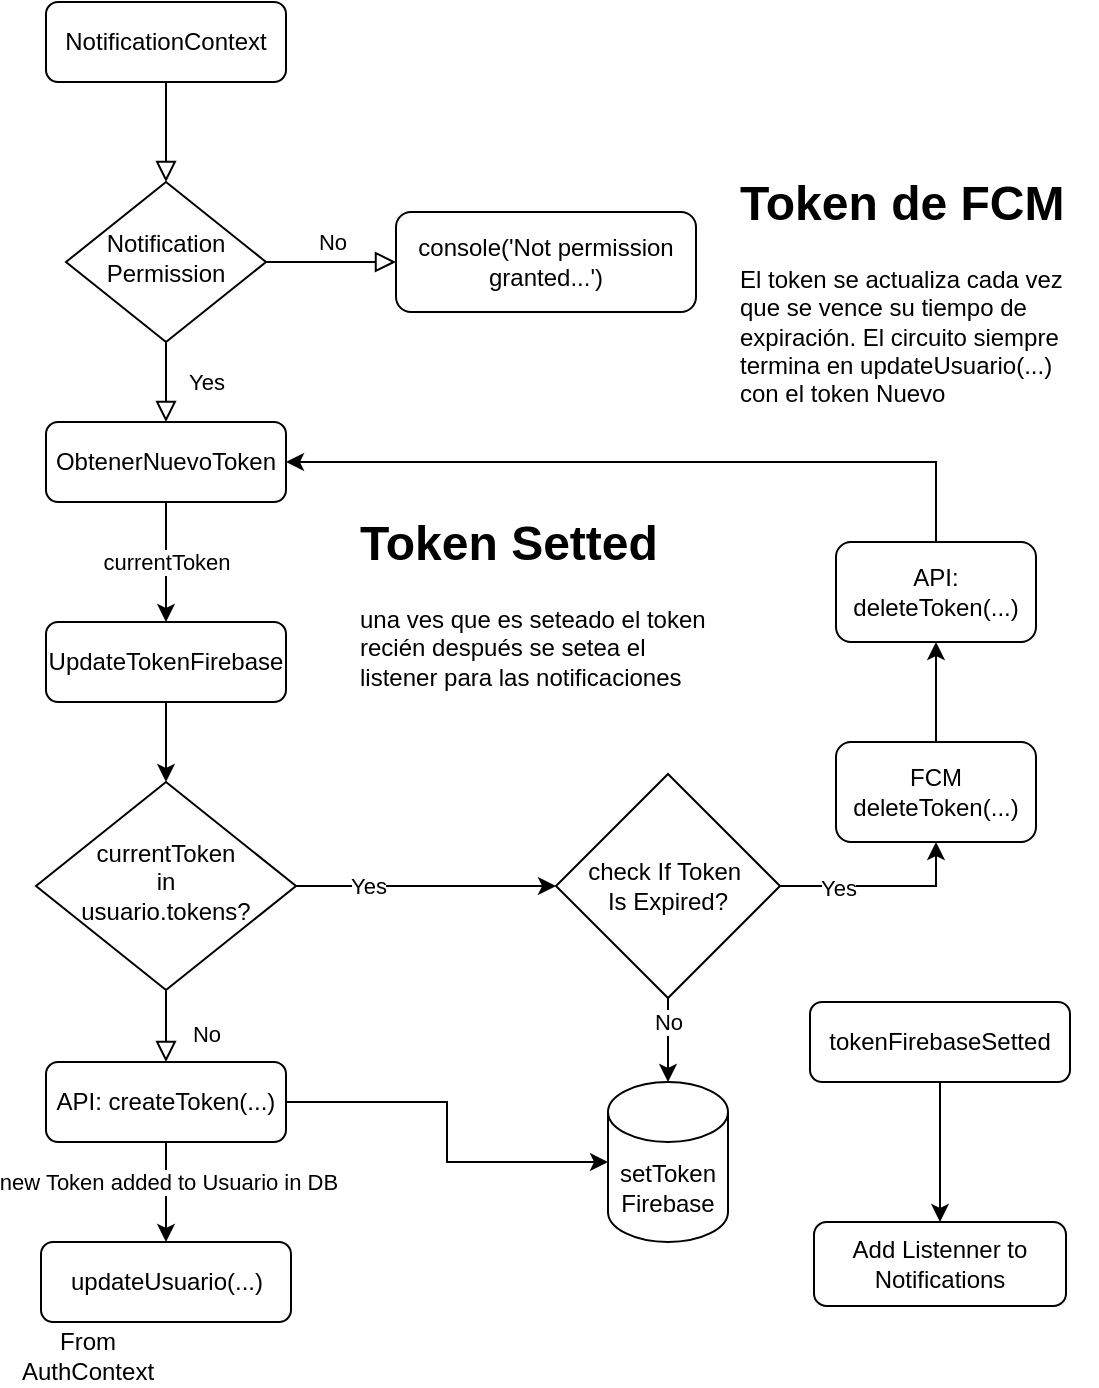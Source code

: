 <mxfile version="26.2.12">
  <diagram id="C5RBs43oDa-KdzZeNtuy" name="Page-1">
    <mxGraphModel dx="788" dy="421" grid="1" gridSize="10" guides="1" tooltips="1" connect="1" arrows="1" fold="1" page="1" pageScale="1" pageWidth="827" pageHeight="1169" math="0" shadow="0">
      <root>
        <mxCell id="WIyWlLk6GJQsqaUBKTNV-0" />
        <mxCell id="WIyWlLk6GJQsqaUBKTNV-1" parent="WIyWlLk6GJQsqaUBKTNV-0" />
        <mxCell id="WIyWlLk6GJQsqaUBKTNV-2" value="" style="rounded=0;html=1;jettySize=auto;orthogonalLoop=1;fontSize=11;endArrow=block;endFill=0;endSize=8;strokeWidth=1;shadow=0;labelBackgroundColor=none;edgeStyle=orthogonalEdgeStyle;" parent="WIyWlLk6GJQsqaUBKTNV-1" source="WIyWlLk6GJQsqaUBKTNV-3" target="WIyWlLk6GJQsqaUBKTNV-6" edge="1">
          <mxGeometry relative="1" as="geometry" />
        </mxCell>
        <mxCell id="WIyWlLk6GJQsqaUBKTNV-3" value="NotificationContext" style="rounded=1;whiteSpace=wrap;html=1;fontSize=12;glass=0;strokeWidth=1;shadow=0;" parent="WIyWlLk6GJQsqaUBKTNV-1" vertex="1">
          <mxGeometry x="45" y="20" width="120" height="40" as="geometry" />
        </mxCell>
        <mxCell id="WIyWlLk6GJQsqaUBKTNV-4" value="Yes" style="rounded=0;html=1;jettySize=auto;orthogonalLoop=1;fontSize=11;endArrow=block;endFill=0;endSize=8;strokeWidth=1;shadow=0;labelBackgroundColor=none;edgeStyle=orthogonalEdgeStyle;entryX=0.5;entryY=0;entryDx=0;entryDy=0;" parent="WIyWlLk6GJQsqaUBKTNV-1" source="WIyWlLk6GJQsqaUBKTNV-6" target="Fsut3es_01sV25xn8ULf-1" edge="1">
          <mxGeometry y="20" relative="1" as="geometry">
            <mxPoint as="offset" />
          </mxGeometry>
        </mxCell>
        <mxCell id="WIyWlLk6GJQsqaUBKTNV-5" value="No" style="edgeStyle=orthogonalEdgeStyle;rounded=0;html=1;jettySize=auto;orthogonalLoop=1;fontSize=11;endArrow=block;endFill=0;endSize=8;strokeWidth=1;shadow=0;labelBackgroundColor=none;" parent="WIyWlLk6GJQsqaUBKTNV-1" source="WIyWlLk6GJQsqaUBKTNV-6" target="WIyWlLk6GJQsqaUBKTNV-7" edge="1">
          <mxGeometry y="10" relative="1" as="geometry">
            <mxPoint as="offset" />
          </mxGeometry>
        </mxCell>
        <mxCell id="WIyWlLk6GJQsqaUBKTNV-6" value="Notification Permission" style="rhombus;whiteSpace=wrap;html=1;shadow=0;fontFamily=Helvetica;fontSize=12;align=center;strokeWidth=1;spacing=6;spacingTop=-4;" parent="WIyWlLk6GJQsqaUBKTNV-1" vertex="1">
          <mxGeometry x="55" y="110" width="100" height="80" as="geometry" />
        </mxCell>
        <mxCell id="WIyWlLk6GJQsqaUBKTNV-7" value="console(&#39;Not permission granted...&#39;)" style="rounded=1;whiteSpace=wrap;html=1;fontSize=12;glass=0;strokeWidth=1;shadow=0;" parent="WIyWlLk6GJQsqaUBKTNV-1" vertex="1">
          <mxGeometry x="220" y="125" width="150" height="50" as="geometry" />
        </mxCell>
        <mxCell id="WIyWlLk6GJQsqaUBKTNV-8" value="No" style="rounded=0;html=1;jettySize=auto;orthogonalLoop=1;fontSize=11;endArrow=block;endFill=0;endSize=8;strokeWidth=1;shadow=0;labelBackgroundColor=none;edgeStyle=orthogonalEdgeStyle;" parent="WIyWlLk6GJQsqaUBKTNV-1" source="WIyWlLk6GJQsqaUBKTNV-10" target="WIyWlLk6GJQsqaUBKTNV-11" edge="1">
          <mxGeometry x="0.333" y="20" relative="1" as="geometry">
            <mxPoint as="offset" />
          </mxGeometry>
        </mxCell>
        <mxCell id="Fsut3es_01sV25xn8ULf-19" style="edgeStyle=orthogonalEdgeStyle;rounded=0;orthogonalLoop=1;jettySize=auto;html=1;exitX=1;exitY=0.5;exitDx=0;exitDy=0;" edge="1" parent="WIyWlLk6GJQsqaUBKTNV-1" source="WIyWlLk6GJQsqaUBKTNV-10" target="Fsut3es_01sV25xn8ULf-17">
          <mxGeometry relative="1" as="geometry" />
        </mxCell>
        <mxCell id="Fsut3es_01sV25xn8ULf-20" value="Yes" style="edgeLabel;html=1;align=center;verticalAlign=middle;resizable=0;points=[];" vertex="1" connectable="0" parent="Fsut3es_01sV25xn8ULf-19">
          <mxGeometry x="-0.817" y="1" relative="1" as="geometry">
            <mxPoint x="24" y="1" as="offset" />
          </mxGeometry>
        </mxCell>
        <mxCell id="WIyWlLk6GJQsqaUBKTNV-10" value="currentToken&lt;div&gt;in&lt;/div&gt;&lt;div&gt;usuario.tokens?&lt;/div&gt;" style="rhombus;whiteSpace=wrap;html=1;shadow=0;fontFamily=Helvetica;fontSize=12;align=center;strokeWidth=1;spacing=6;spacingTop=-4;" parent="WIyWlLk6GJQsqaUBKTNV-1" vertex="1">
          <mxGeometry x="40" y="410" width="130" height="104" as="geometry" />
        </mxCell>
        <mxCell id="Fsut3es_01sV25xn8ULf-14" style="edgeStyle=orthogonalEdgeStyle;rounded=0;orthogonalLoop=1;jettySize=auto;html=1;exitX=0.5;exitY=1;exitDx=0;exitDy=0;entryX=0.5;entryY=0;entryDx=0;entryDy=0;" edge="1" parent="WIyWlLk6GJQsqaUBKTNV-1" source="WIyWlLk6GJQsqaUBKTNV-11" target="Fsut3es_01sV25xn8ULf-13">
          <mxGeometry relative="1" as="geometry" />
        </mxCell>
        <mxCell id="Fsut3es_01sV25xn8ULf-16" value="new Token added to Usuario in DB" style="edgeLabel;html=1;align=center;verticalAlign=middle;resizable=0;points=[];" vertex="1" connectable="0" parent="Fsut3es_01sV25xn8ULf-14">
          <mxGeometry x="-0.213" y="1" relative="1" as="geometry">
            <mxPoint as="offset" />
          </mxGeometry>
        </mxCell>
        <mxCell id="WIyWlLk6GJQsqaUBKTNV-11" value="API: createToken(...)" style="rounded=1;whiteSpace=wrap;html=1;fontSize=12;glass=0;strokeWidth=1;shadow=0;" parent="WIyWlLk6GJQsqaUBKTNV-1" vertex="1">
          <mxGeometry x="45" y="550" width="120" height="40" as="geometry" />
        </mxCell>
        <mxCell id="WIyWlLk6GJQsqaUBKTNV-12" value="Add Listenner to Notifications" style="rounded=1;whiteSpace=wrap;html=1;fontSize=12;glass=0;strokeWidth=1;shadow=0;" parent="WIyWlLk6GJQsqaUBKTNV-1" vertex="1">
          <mxGeometry x="429" y="630" width="126" height="42" as="geometry" />
        </mxCell>
        <mxCell id="Fsut3es_01sV25xn8ULf-2" style="edgeStyle=orthogonalEdgeStyle;rounded=0;orthogonalLoop=1;jettySize=auto;html=1;exitX=0.5;exitY=1;exitDx=0;exitDy=0;entryX=0.5;entryY=0;entryDx=0;entryDy=0;" edge="1" parent="WIyWlLk6GJQsqaUBKTNV-1" source="Fsut3es_01sV25xn8ULf-1" target="Fsut3es_01sV25xn8ULf-5">
          <mxGeometry relative="1" as="geometry" />
        </mxCell>
        <mxCell id="Fsut3es_01sV25xn8ULf-11" value="currentToken" style="edgeLabel;html=1;align=center;verticalAlign=middle;resizable=0;points=[];" vertex="1" connectable="0" parent="Fsut3es_01sV25xn8ULf-2">
          <mxGeometry x="-0.36" y="-1" relative="1" as="geometry">
            <mxPoint x="1" y="11" as="offset" />
          </mxGeometry>
        </mxCell>
        <mxCell id="Fsut3es_01sV25xn8ULf-1" value="ObtenerNuevoToken" style="rounded=1;whiteSpace=wrap;html=1;fontSize=12;glass=0;strokeWidth=1;shadow=0;" vertex="1" parent="WIyWlLk6GJQsqaUBKTNV-1">
          <mxGeometry x="45" y="230" width="120" height="40" as="geometry" />
        </mxCell>
        <mxCell id="Fsut3es_01sV25xn8ULf-6" style="edgeStyle=orthogonalEdgeStyle;rounded=0;orthogonalLoop=1;jettySize=auto;html=1;exitX=0.5;exitY=1;exitDx=0;exitDy=0;entryX=0.5;entryY=0;entryDx=0;entryDy=0;" edge="1" parent="WIyWlLk6GJQsqaUBKTNV-1" source="Fsut3es_01sV25xn8ULf-5" target="WIyWlLk6GJQsqaUBKTNV-10">
          <mxGeometry relative="1" as="geometry" />
        </mxCell>
        <mxCell id="Fsut3es_01sV25xn8ULf-5" value="UpdateTokenFirebase" style="rounded=1;whiteSpace=wrap;html=1;fontSize=12;glass=0;strokeWidth=1;shadow=0;" vertex="1" parent="WIyWlLk6GJQsqaUBKTNV-1">
          <mxGeometry x="45" y="330" width="120" height="40" as="geometry" />
        </mxCell>
        <mxCell id="Fsut3es_01sV25xn8ULf-13" value="updateUsuario(...)" style="rounded=1;whiteSpace=wrap;html=1;fontSize=12;glass=0;strokeWidth=1;shadow=0;" vertex="1" parent="WIyWlLk6GJQsqaUBKTNV-1">
          <mxGeometry x="42.5" y="640" width="125" height="40" as="geometry" />
        </mxCell>
        <mxCell id="Fsut3es_01sV25xn8ULf-15" value="From AuthContext" style="text;html=1;align=center;verticalAlign=middle;whiteSpace=wrap;rounded=0;" vertex="1" parent="WIyWlLk6GJQsqaUBKTNV-1">
          <mxGeometry x="36" y="682" width="60" height="30" as="geometry" />
        </mxCell>
        <mxCell id="Fsut3es_01sV25xn8ULf-21" style="edgeStyle=orthogonalEdgeStyle;rounded=0;orthogonalLoop=1;jettySize=auto;html=1;exitX=0.5;exitY=1;exitDx=0;exitDy=0;entryX=0.5;entryY=0;entryDx=0;entryDy=0;entryPerimeter=0;" edge="1" parent="WIyWlLk6GJQsqaUBKTNV-1" source="Fsut3es_01sV25xn8ULf-17" target="Fsut3es_01sV25xn8ULf-39">
          <mxGeometry relative="1" as="geometry" />
        </mxCell>
        <mxCell id="Fsut3es_01sV25xn8ULf-38" value="No" style="edgeLabel;html=1;align=center;verticalAlign=middle;resizable=0;points=[];" vertex="1" connectable="0" parent="Fsut3es_01sV25xn8ULf-21">
          <mxGeometry x="-0.683" relative="1" as="geometry">
            <mxPoint y="5" as="offset" />
          </mxGeometry>
        </mxCell>
        <mxCell id="Fsut3es_01sV25xn8ULf-33" style="edgeStyle=orthogonalEdgeStyle;rounded=0;orthogonalLoop=1;jettySize=auto;html=1;exitX=1;exitY=0.5;exitDx=0;exitDy=0;entryX=0.5;entryY=1;entryDx=0;entryDy=0;" edge="1" parent="WIyWlLk6GJQsqaUBKTNV-1" source="Fsut3es_01sV25xn8ULf-17" target="Fsut3es_01sV25xn8ULf-32">
          <mxGeometry relative="1" as="geometry" />
        </mxCell>
        <mxCell id="Fsut3es_01sV25xn8ULf-37" value="Yes" style="edgeLabel;html=1;align=center;verticalAlign=middle;resizable=0;points=[];" vertex="1" connectable="0" parent="Fsut3es_01sV25xn8ULf-33">
          <mxGeometry x="-0.422" y="-1" relative="1" as="geometry">
            <mxPoint as="offset" />
          </mxGeometry>
        </mxCell>
        <mxCell id="Fsut3es_01sV25xn8ULf-17" value="check If Token&amp;nbsp;&lt;div&gt;Is Expired?&lt;/div&gt;" style="rhombus;whiteSpace=wrap;html=1;" vertex="1" parent="WIyWlLk6GJQsqaUBKTNV-1">
          <mxGeometry x="300" y="406" width="112" height="112" as="geometry" />
        </mxCell>
        <mxCell id="Fsut3es_01sV25xn8ULf-31" style="edgeStyle=orthogonalEdgeStyle;rounded=0;orthogonalLoop=1;jettySize=auto;html=1;exitX=0.5;exitY=0;exitDx=0;exitDy=0;entryX=1;entryY=0.5;entryDx=0;entryDy=0;" edge="1" parent="WIyWlLk6GJQsqaUBKTNV-1" source="Fsut3es_01sV25xn8ULf-29" target="Fsut3es_01sV25xn8ULf-1">
          <mxGeometry relative="1" as="geometry" />
        </mxCell>
        <mxCell id="Fsut3es_01sV25xn8ULf-29" value="API: deleteToken(...)" style="rounded=1;whiteSpace=wrap;html=1;" vertex="1" parent="WIyWlLk6GJQsqaUBKTNV-1">
          <mxGeometry x="440" y="290" width="100" height="50" as="geometry" />
        </mxCell>
        <mxCell id="Fsut3es_01sV25xn8ULf-34" style="edgeStyle=orthogonalEdgeStyle;rounded=0;orthogonalLoop=1;jettySize=auto;html=1;exitX=0.5;exitY=0;exitDx=0;exitDy=0;entryX=0.5;entryY=1;entryDx=0;entryDy=0;" edge="1" parent="WIyWlLk6GJQsqaUBKTNV-1" source="Fsut3es_01sV25xn8ULf-32" target="Fsut3es_01sV25xn8ULf-29">
          <mxGeometry relative="1" as="geometry" />
        </mxCell>
        <mxCell id="Fsut3es_01sV25xn8ULf-32" value="FCM&lt;div&gt;deleteToken(...)&lt;/div&gt;" style="rounded=1;whiteSpace=wrap;html=1;" vertex="1" parent="WIyWlLk6GJQsqaUBKTNV-1">
          <mxGeometry x="440" y="390" width="100" height="50" as="geometry" />
        </mxCell>
        <mxCell id="Fsut3es_01sV25xn8ULf-36" value="&lt;h1 style=&quot;margin-top: 0px;&quot;&gt;Token de FCM&lt;/h1&gt;&lt;p&gt;El token se actualiza cada vez que se vence su tiempo de expiración. El circuito siempre termina en updateUsuario(...) con el token Nuevo&lt;/p&gt;" style="text;html=1;whiteSpace=wrap;overflow=hidden;rounded=0;" vertex="1" parent="WIyWlLk6GJQsqaUBKTNV-1">
          <mxGeometry x="390" y="100" width="180" height="120" as="geometry" />
        </mxCell>
        <mxCell id="Fsut3es_01sV25xn8ULf-39" value="setToken Firebase" style="shape=cylinder3;whiteSpace=wrap;html=1;boundedLbl=1;backgroundOutline=1;size=15;" vertex="1" parent="WIyWlLk6GJQsqaUBKTNV-1">
          <mxGeometry x="326" y="560" width="60" height="80" as="geometry" />
        </mxCell>
        <mxCell id="Fsut3es_01sV25xn8ULf-43" style="edgeStyle=orthogonalEdgeStyle;rounded=0;orthogonalLoop=1;jettySize=auto;html=1;exitX=0.5;exitY=1;exitDx=0;exitDy=0;" edge="1" parent="WIyWlLk6GJQsqaUBKTNV-1" source="Fsut3es_01sV25xn8ULf-42" target="WIyWlLk6GJQsqaUBKTNV-12">
          <mxGeometry relative="1" as="geometry" />
        </mxCell>
        <mxCell id="Fsut3es_01sV25xn8ULf-42" value="tokenFirebaseSetted" style="rounded=1;whiteSpace=wrap;html=1;" vertex="1" parent="WIyWlLk6GJQsqaUBKTNV-1">
          <mxGeometry x="427" y="520" width="130" height="40" as="geometry" />
        </mxCell>
        <mxCell id="Fsut3es_01sV25xn8ULf-44" value="&lt;h1 style=&quot;margin-top: 0px;&quot;&gt;Token Setted&lt;/h1&gt;&lt;p&gt;una ves que es seteado el token recién después se setea el listener para las notificaciones&lt;/p&gt;" style="text;html=1;whiteSpace=wrap;overflow=hidden;rounded=0;" vertex="1" parent="WIyWlLk6GJQsqaUBKTNV-1">
          <mxGeometry x="200" y="270" width="180" height="110" as="geometry" />
        </mxCell>
        <mxCell id="Fsut3es_01sV25xn8ULf-45" style="edgeStyle=orthogonalEdgeStyle;rounded=0;orthogonalLoop=1;jettySize=auto;html=1;exitX=1;exitY=0.5;exitDx=0;exitDy=0;entryX=0;entryY=0.5;entryDx=0;entryDy=0;entryPerimeter=0;" edge="1" parent="WIyWlLk6GJQsqaUBKTNV-1" source="WIyWlLk6GJQsqaUBKTNV-11" target="Fsut3es_01sV25xn8ULf-39">
          <mxGeometry relative="1" as="geometry" />
        </mxCell>
      </root>
    </mxGraphModel>
  </diagram>
</mxfile>
